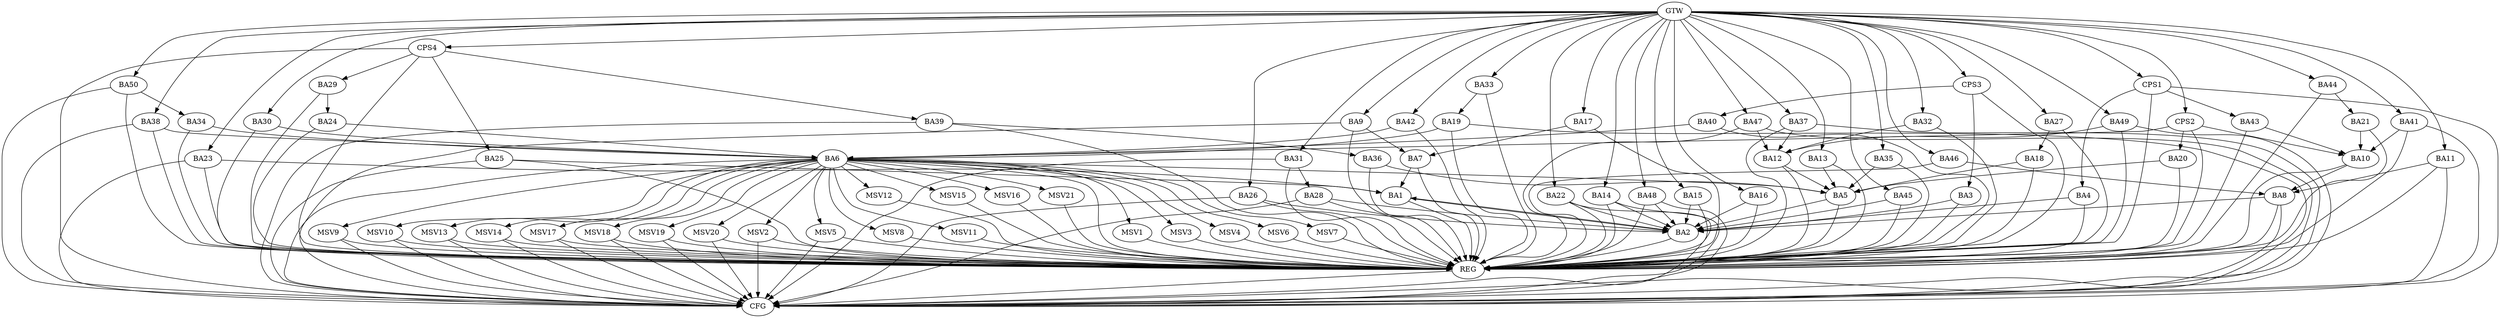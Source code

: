 strict digraph G {
  BA1 [ label="BA1" ];
  BA2 [ label="BA2" ];
  BA3 [ label="BA3" ];
  BA4 [ label="BA4" ];
  BA5 [ label="BA5" ];
  BA6 [ label="BA6" ];
  BA7 [ label="BA7" ];
  BA8 [ label="BA8" ];
  BA9 [ label="BA9" ];
  BA10 [ label="BA10" ];
  BA11 [ label="BA11" ];
  BA12 [ label="BA12" ];
  BA13 [ label="BA13" ];
  BA14 [ label="BA14" ];
  BA15 [ label="BA15" ];
  BA16 [ label="BA16" ];
  BA17 [ label="BA17" ];
  BA18 [ label="BA18" ];
  BA19 [ label="BA19" ];
  BA20 [ label="BA20" ];
  BA21 [ label="BA21" ];
  BA22 [ label="BA22" ];
  BA23 [ label="BA23" ];
  BA24 [ label="BA24" ];
  BA25 [ label="BA25" ];
  BA26 [ label="BA26" ];
  BA27 [ label="BA27" ];
  BA28 [ label="BA28" ];
  BA29 [ label="BA29" ];
  BA30 [ label="BA30" ];
  BA31 [ label="BA31" ];
  BA32 [ label="BA32" ];
  BA33 [ label="BA33" ];
  BA34 [ label="BA34" ];
  BA35 [ label="BA35" ];
  BA36 [ label="BA36" ];
  BA37 [ label="BA37" ];
  BA38 [ label="BA38" ];
  BA39 [ label="BA39" ];
  BA40 [ label="BA40" ];
  BA41 [ label="BA41" ];
  BA42 [ label="BA42" ];
  BA43 [ label="BA43" ];
  BA44 [ label="BA44" ];
  BA45 [ label="BA45" ];
  BA46 [ label="BA46" ];
  BA47 [ label="BA47" ];
  BA48 [ label="BA48" ];
  BA49 [ label="BA49" ];
  BA50 [ label="BA50" ];
  CPS1 [ label="CPS1" ];
  CPS2 [ label="CPS2" ];
  CPS3 [ label="CPS3" ];
  CPS4 [ label="CPS4" ];
  GTW [ label="GTW" ];
  REG [ label="REG" ];
  CFG [ label="CFG" ];
  MSV1 [ label="MSV1" ];
  MSV2 [ label="MSV2" ];
  MSV3 [ label="MSV3" ];
  MSV4 [ label="MSV4" ];
  MSV5 [ label="MSV5" ];
  MSV6 [ label="MSV6" ];
  MSV7 [ label="MSV7" ];
  MSV8 [ label="MSV8" ];
  MSV9 [ label="MSV9" ];
  MSV10 [ label="MSV10" ];
  MSV11 [ label="MSV11" ];
  MSV12 [ label="MSV12" ];
  MSV13 [ label="MSV13" ];
  MSV14 [ label="MSV14" ];
  MSV15 [ label="MSV15" ];
  MSV16 [ label="MSV16" ];
  MSV17 [ label="MSV17" ];
  MSV18 [ label="MSV18" ];
  MSV19 [ label="MSV19" ];
  MSV20 [ label="MSV20" ];
  MSV21 [ label="MSV21" ];
  BA1 -> BA2;
  BA2 -> BA1;
  BA3 -> BA2;
  BA4 -> BA2;
  BA5 -> BA2;
  BA6 -> BA5;
  BA7 -> BA1;
  BA8 -> BA2;
  BA9 -> BA7;
  BA10 -> BA8;
  BA11 -> BA8;
  BA12 -> BA5;
  BA13 -> BA5;
  BA14 -> BA2;
  BA15 -> BA2;
  BA16 -> BA2;
  BA17 -> BA7;
  BA18 -> BA5;
  BA19 -> BA6;
  BA20 -> BA5;
  BA21 -> BA10;
  BA22 -> BA2;
  BA23 -> BA1;
  BA24 -> BA6;
  BA25 -> BA1;
  BA26 -> BA2;
  BA27 -> BA18;
  BA28 -> BA2;
  BA29 -> BA24;
  BA30 -> BA6;
  BA31 -> BA28;
  BA32 -> BA12;
  BA33 -> BA19;
  BA34 -> BA6;
  BA35 -> BA5;
  BA36 -> BA5;
  BA37 -> BA12;
  BA38 -> BA6;
  BA39 -> BA36;
  BA40 -> BA6;
  BA41 -> BA10;
  BA42 -> BA6;
  BA43 -> BA10;
  BA44 -> BA21;
  BA45 -> BA2;
  BA46 -> BA8;
  BA47 -> BA12;
  BA48 -> BA2;
  BA49 -> BA12;
  BA50 -> BA34;
  CPS1 -> BA43;
  CPS1 -> BA4;
  CPS2 -> BA10;
  CPS2 -> BA20;
  CPS2 -> BA6;
  CPS3 -> BA3;
  CPS3 -> BA40;
  CPS4 -> BA25;
  CPS4 -> BA29;
  CPS4 -> BA39;
  GTW -> BA9;
  GTW -> BA11;
  GTW -> BA13;
  GTW -> BA14;
  GTW -> BA15;
  GTW -> BA16;
  GTW -> BA17;
  GTW -> BA22;
  GTW -> BA23;
  GTW -> BA26;
  GTW -> BA27;
  GTW -> BA30;
  GTW -> BA31;
  GTW -> BA32;
  GTW -> BA33;
  GTW -> BA35;
  GTW -> BA37;
  GTW -> BA38;
  GTW -> BA41;
  GTW -> BA42;
  GTW -> BA44;
  GTW -> BA45;
  GTW -> BA46;
  GTW -> BA47;
  GTW -> BA48;
  GTW -> BA49;
  GTW -> BA50;
  GTW -> CPS1;
  GTW -> CPS2;
  GTW -> CPS3;
  GTW -> CPS4;
  BA1 -> REG;
  BA2 -> REG;
  BA3 -> REG;
  BA4 -> REG;
  BA5 -> REG;
  BA6 -> REG;
  BA7 -> REG;
  BA8 -> REG;
  BA9 -> REG;
  BA10 -> REG;
  BA11 -> REG;
  BA12 -> REG;
  BA13 -> REG;
  BA14 -> REG;
  BA15 -> REG;
  BA16 -> REG;
  BA17 -> REG;
  BA18 -> REG;
  BA19 -> REG;
  BA20 -> REG;
  BA21 -> REG;
  BA22 -> REG;
  BA23 -> REG;
  BA24 -> REG;
  BA25 -> REG;
  BA26 -> REG;
  BA27 -> REG;
  BA28 -> REG;
  BA29 -> REG;
  BA30 -> REG;
  BA31 -> REG;
  BA32 -> REG;
  BA33 -> REG;
  BA34 -> REG;
  BA35 -> REG;
  BA36 -> REG;
  BA37 -> REG;
  BA38 -> REG;
  BA39 -> REG;
  BA40 -> REG;
  BA41 -> REG;
  BA42 -> REG;
  BA43 -> REG;
  BA44 -> REG;
  BA45 -> REG;
  BA46 -> REG;
  BA47 -> REG;
  BA48 -> REG;
  BA49 -> REG;
  BA50 -> REG;
  CPS1 -> REG;
  CPS2 -> REG;
  CPS3 -> REG;
  CPS4 -> REG;
  BA28 -> CFG;
  BA38 -> CFG;
  BA37 -> CFG;
  BA22 -> CFG;
  BA26 -> CFG;
  BA49 -> CFG;
  CPS4 -> CFG;
  BA25 -> CFG;
  BA8 -> CFG;
  BA41 -> CFG;
  BA14 -> CFG;
  BA48 -> CFG;
  BA31 -> CFG;
  BA39 -> CFG;
  BA47 -> CFG;
  BA23 -> CFG;
  BA11 -> CFG;
  BA19 -> CFG;
  BA50 -> CFG;
  BA6 -> CFG;
  CPS1 -> CFG;
  BA9 -> CFG;
  REG -> CFG;
  BA6 -> MSV1;
  BA6 -> MSV2;
  BA6 -> MSV3;
  BA6 -> MSV4;
  BA6 -> MSV5;
  BA6 -> MSV6;
  MSV1 -> REG;
  MSV2 -> REG;
  MSV2 -> CFG;
  MSV3 -> REG;
  MSV4 -> REG;
  MSV5 -> REG;
  MSV5 -> CFG;
  MSV6 -> REG;
  BA6 -> MSV7;
  BA6 -> MSV8;
  MSV7 -> REG;
  MSV8 -> REG;
  BA6 -> MSV9;
  MSV9 -> REG;
  MSV9 -> CFG;
  BA6 -> MSV10;
  BA6 -> MSV11;
  MSV10 -> REG;
  MSV10 -> CFG;
  MSV11 -> REG;
  BA6 -> MSV12;
  MSV12 -> REG;
  BA6 -> MSV13;
  BA6 -> MSV14;
  MSV13 -> REG;
  MSV13 -> CFG;
  MSV14 -> REG;
  MSV14 -> CFG;
  BA6 -> MSV15;
  BA6 -> MSV16;
  MSV15 -> REG;
  MSV16 -> REG;
  BA6 -> MSV17;
  MSV17 -> REG;
  MSV17 -> CFG;
  BA6 -> MSV18;
  MSV18 -> REG;
  MSV18 -> CFG;
  BA6 -> MSV19;
  MSV19 -> REG;
  MSV19 -> CFG;
  BA6 -> MSV20;
  BA6 -> MSV21;
  MSV20 -> REG;
  MSV20 -> CFG;
  MSV21 -> REG;
}
